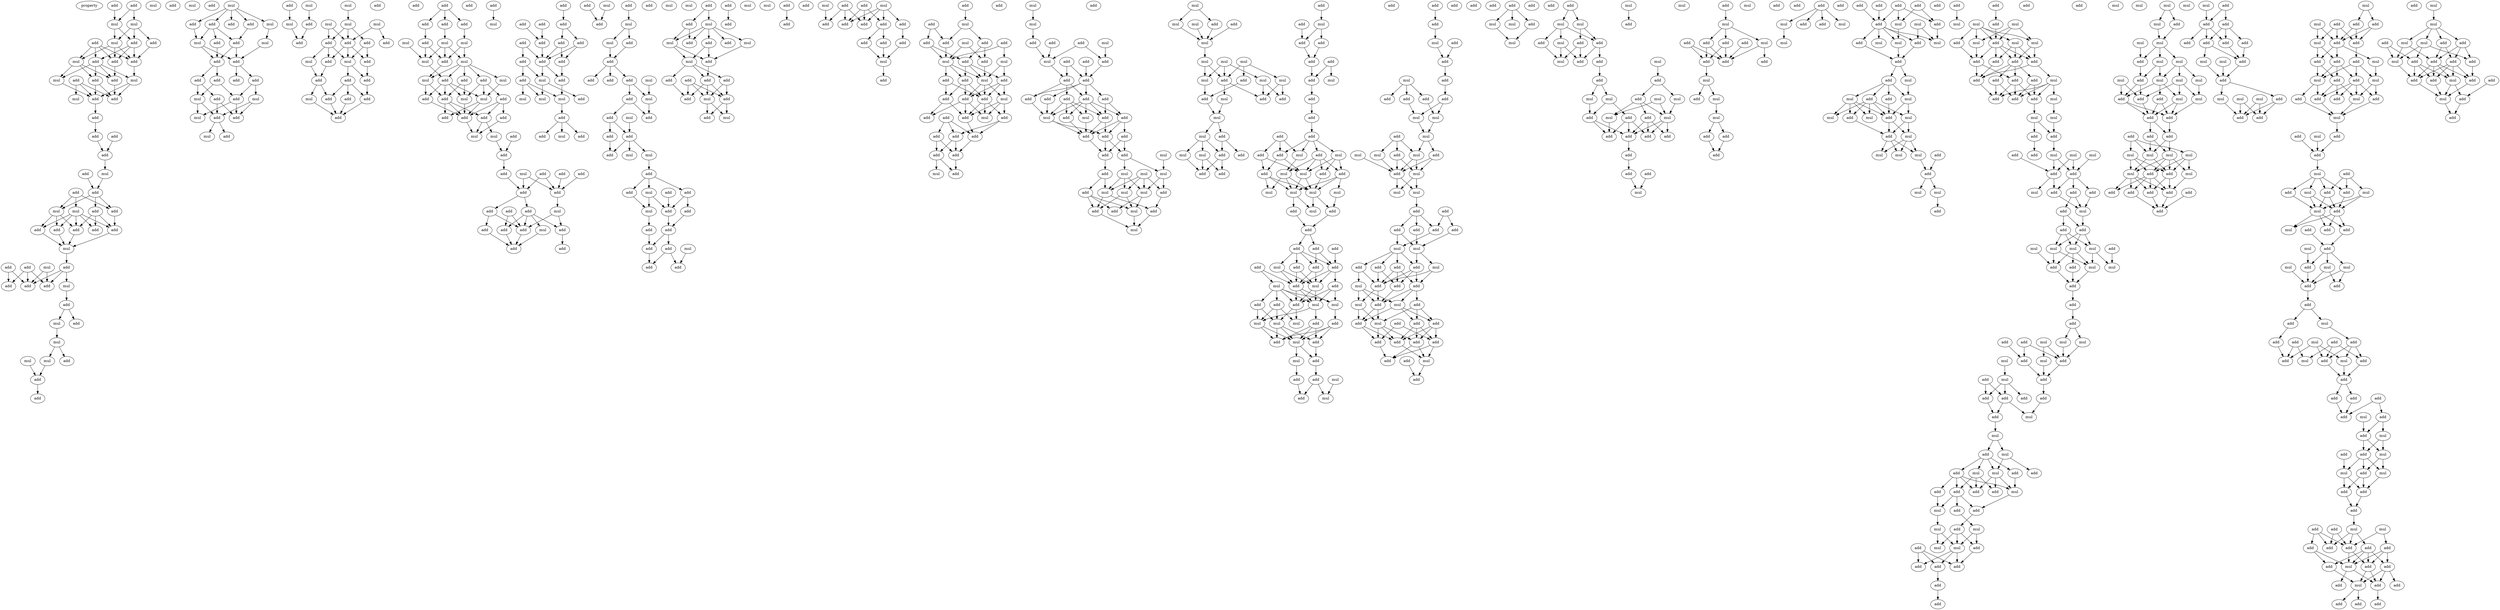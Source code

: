 digraph {
    node [fontcolor=black]
    property [mul=2,lf=1.3]
    0 [ label = add ];
    1 [ label = add ];
    2 [ label = mul ];
    3 [ label = mul ];
    4 [ label = add ];
    5 [ label = add ];
    6 [ label = add ];
    7 [ label = mul ];
    8 [ label = mul ];
    9 [ label = add ];
    10 [ label = add ];
    11 [ label = add ];
    12 [ label = add ];
    13 [ label = add ];
    14 [ label = mul ];
    15 [ label = mul ];
    16 [ label = add ];
    17 [ label = mul ];
    18 [ label = add ];
    19 [ label = add ];
    20 [ label = add ];
    21 [ label = add ];
    22 [ label = add ];
    23 [ label = add ];
    24 [ label = mul ];
    25 [ label = add ];
    26 [ label = mul ];
    27 [ label = add ];
    28 [ label = add ];
    29 [ label = add ];
    30 [ label = add ];
    31 [ label = mul ];
    32 [ label = mul ];
    33 [ label = add ];
    34 [ label = add ];
    35 [ label = add ];
    36 [ label = add ];
    37 [ label = add ];
    38 [ label = mul ];
    39 [ label = add ];
    40 [ label = add ];
    41 [ label = add ];
    42 [ label = mul ];
    43 [ label = add ];
    44 [ label = add ];
    45 [ label = mul ];
    46 [ label = add ];
    47 [ label = add ];
    48 [ label = add ];
    49 [ label = mul ];
    50 [ label = add ];
    51 [ label = mul ];
    52 [ label = mul ];
    53 [ label = mul ];
    54 [ label = add ];
    55 [ label = mul ];
    56 [ label = add ];
    57 [ label = add ];
    58 [ label = add ];
    59 [ label = mul ];
    60 [ label = add ];
    61 [ label = add ];
    62 [ label = add ];
    63 [ label = add ];
    64 [ label = mul ];
    65 [ label = add ];
    66 [ label = add ];
    67 [ label = mul ];
    68 [ label = mul ];
    69 [ label = add ];
    70 [ label = add ];
    71 [ label = add ];
    72 [ label = add ];
    73 [ label = add ];
    74 [ label = add ];
    75 [ label = mul ];
    76 [ label = mul ];
    77 [ label = add ];
    78 [ label = add ];
    79 [ label = add ];
    80 [ label = mul ];
    81 [ label = add ];
    82 [ label = mul ];
    83 [ label = add ];
    84 [ label = add ];
    85 [ label = mul ];
    86 [ label = mul ];
    87 [ label = add ];
    88 [ label = add ];
    89 [ label = mul ];
    90 [ label = mul ];
    91 [ label = add ];
    92 [ label = mul ];
    93 [ label = mul ];
    94 [ label = add ];
    95 [ label = add ];
    96 [ label = add ];
    97 [ label = add ];
    98 [ label = add ];
    99 [ label = add ];
    100 [ label = mul ];
    101 [ label = mul ];
    102 [ label = add ];
    103 [ label = add ];
    104 [ label = add ];
    105 [ label = add ];
    106 [ label = mul ];
    107 [ label = add ];
    108 [ label = add ];
    109 [ label = add ];
    110 [ label = add ];
    111 [ label = add ];
    112 [ label = add ];
    113 [ label = add ];
    114 [ label = add ];
    115 [ label = add ];
    116 [ label = mul ];
    117 [ label = mul ];
    118 [ label = mul ];
    119 [ label = mul ];
    120 [ label = add ];
    121 [ label = mul ];
    122 [ label = mul ];
    123 [ label = add ];
    124 [ label = mul ];
    125 [ label = add ];
    126 [ label = add ];
    127 [ label = mul ];
    128 [ label = add ];
    129 [ label = add ];
    130 [ label = add ];
    131 [ label = mul ];
    132 [ label = add ];
    133 [ label = add ];
    134 [ label = add ];
    135 [ label = add ];
    136 [ label = mul ];
    137 [ label = add ];
    138 [ label = mul ];
    139 [ label = add ];
    140 [ label = add ];
    141 [ label = add ];
    142 [ label = add ];
    143 [ label = mul ];
    144 [ label = add ];
    145 [ label = add ];
    146 [ label = add ];
    147 [ label = mul ];
    148 [ label = add ];
    149 [ label = add ];
    150 [ label = add ];
    151 [ label = mul ];
    152 [ label = add ];
    153 [ label = add ];
    154 [ label = add ];
    155 [ label = add ];
    156 [ label = add ];
    157 [ label = add ];
    158 [ label = add ];
    159 [ label = add ];
    160 [ label = mul ];
    161 [ label = add ];
    162 [ label = add ];
    163 [ label = add ];
    164 [ label = add ];
    165 [ label = add ];
    166 [ label = add ];
    167 [ label = add ];
    168 [ label = add ];
    169 [ label = add ];
    170 [ label = add ];
    171 [ label = add ];
    172 [ label = add ];
    173 [ label = mul ];
    174 [ label = add ];
    175 [ label = mul ];
    176 [ label = mul ];
    177 [ label = mul ];
    178 [ label = add ];
    179 [ label = add ];
    180 [ label = add ];
    181 [ label = add ];
    182 [ label = mul ];
    183 [ label = mul ];
    184 [ label = add ];
    185 [ label = add ];
    186 [ label = add ];
    187 [ label = mul ];
    188 [ label = mul ];
    189 [ label = add ];
    190 [ label = add ];
    191 [ label = add ];
    192 [ label = add ];
    193 [ label = add ];
    194 [ label = mul ];
    195 [ label = add ];
    196 [ label = mul ];
    197 [ label = add ];
    198 [ label = add ];
    199 [ label = add ];
    200 [ label = mul ];
    201 [ label = add ];
    202 [ label = add ];
    203 [ label = mul ];
    204 [ label = add ];
    205 [ label = mul ];
    206 [ label = mul ];
    207 [ label = add ];
    208 [ label = add ];
    209 [ label = mul ];
    210 [ label = add ];
    211 [ label = add ];
    212 [ label = add ];
    213 [ label = add ];
    214 [ label = mul ];
    215 [ label = add ];
    216 [ label = add ];
    217 [ label = mul ];
    218 [ label = mul ];
    219 [ label = add ];
    220 [ label = add ];
    221 [ label = add ];
    222 [ label = add ];
    223 [ label = add ];
    224 [ label = add ];
    225 [ label = mul ];
    226 [ label = mul ];
    227 [ label = mul ];
    228 [ label = add ];
    229 [ label = add ];
    230 [ label = add ];
    231 [ label = add ];
    232 [ label = mul ];
    233 [ label = add ];
    234 [ label = add ];
    235 [ label = add ];
    236 [ label = add ];
    237 [ label = mul ];
    238 [ label = add ];
    239 [ label = add ];
    240 [ label = mul ];
    241 [ label = add ];
    242 [ label = add ];
    243 [ label = add ];
    244 [ label = mul ];
    245 [ label = mul ];
    246 [ label = add ];
    247 [ label = add ];
    248 [ label = add ];
    249 [ label = add ];
    250 [ label = add ];
    251 [ label = mul ];
    252 [ label = mul ];
    253 [ label = add ];
    254 [ label = add ];
    255 [ label = add ];
    256 [ label = add ];
    257 [ label = add ];
    258 [ label = add ];
    259 [ label = add ];
    260 [ label = add ];
    261 [ label = mul ];
    262 [ label = add ];
    263 [ label = add ];
    264 [ label = mul ];
    265 [ label = add ];
    266 [ label = add ];
    267 [ label = add ];
    268 [ label = mul ];
    269 [ label = add ];
    270 [ label = add ];
    271 [ label = mul ];
    272 [ label = add ];
    273 [ label = mul ];
    274 [ label = add ];
    275 [ label = add ];
    276 [ label = add ];
    277 [ label = add ];
    278 [ label = mul ];
    279 [ label = add ];
    280 [ label = add ];
    281 [ label = mul ];
    282 [ label = add ];
    283 [ label = add ];
    284 [ label = add ];
    285 [ label = add ];
    286 [ label = add ];
    287 [ label = mul ];
    288 [ label = add ];
    289 [ label = add ];
    290 [ label = add ];
    291 [ label = add ];
    292 [ label = add ];
    293 [ label = add ];
    294 [ label = mul ];
    295 [ label = add ];
    296 [ label = mul ];
    297 [ label = mul ];
    298 [ label = add ];
    299 [ label = add ];
    300 [ label = add ];
    301 [ label = add ];
    302 [ label = mul ];
    303 [ label = add ];
    304 [ label = add ];
    305 [ label = add ];
    306 [ label = mul ];
    307 [ label = add ];
    308 [ label = add ];
    309 [ label = add ];
    310 [ label = add ];
    311 [ label = add ];
    312 [ label = add ];
    313 [ label = add ];
    314 [ label = add ];
    315 [ label = mul ];
    316 [ label = add ];
    317 [ label = add ];
    318 [ label = mul ];
    319 [ label = add ];
    320 [ label = add ];
    321 [ label = add ];
    322 [ label = add ];
    323 [ label = mul ];
    324 [ label = add ];
    325 [ label = mul ];
    326 [ label = mul ];
    327 [ label = mul ];
    328 [ label = add ];
    329 [ label = add ];
    330 [ label = mul ];
    331 [ label = add ];
    332 [ label = mul ];
    333 [ label = mul ];
    334 [ label = add ];
    335 [ label = add ];
    336 [ label = mul ];
    337 [ label = add ];
    338 [ label = mul ];
    339 [ label = mul ];
    340 [ label = mul ];
    341 [ label = mul ];
    342 [ label = add ];
    343 [ label = add ];
    344 [ label = mul ];
    345 [ label = mul ];
    346 [ label = mul ];
    347 [ label = mul ];
    348 [ label = add ];
    349 [ label = mul ];
    350 [ label = mul ];
    351 [ label = add ];
    352 [ label = mul ];
    353 [ label = add ];
    354 [ label = add ];
    355 [ label = mul ];
    356 [ label = add ];
    357 [ label = mul ];
    358 [ label = mul ];
    359 [ label = add ];
    360 [ label = add ];
    361 [ label = mul ];
    362 [ label = add ];
    363 [ label = mul ];
    364 [ label = add ];
    365 [ label = add ];
    366 [ label = add ];
    367 [ label = add ];
    368 [ label = mul ];
    369 [ label = add ];
    370 [ label = add ];
    371 [ label = add ];
    372 [ label = add ];
    373 [ label = add ];
    374 [ label = add ];
    375 [ label = mul ];
    376 [ label = add ];
    377 [ label = add ];
    378 [ label = add ];
    379 [ label = add ];
    380 [ label = mul ];
    381 [ label = mul ];
    382 [ label = add ];
    383 [ label = add ];
    384 [ label = add ];
    385 [ label = mul ];
    386 [ label = add ];
    387 [ label = add ];
    388 [ label = mul ];
    389 [ label = add ];
    390 [ label = mul ];
    391 [ label = mul ];
    392 [ label = mul ];
    393 [ label = mul ];
    394 [ label = add ];
    395 [ label = mul ];
    396 [ label = add ];
    397 [ label = add ];
    398 [ label = add ];
    399 [ label = add ];
    400 [ label = add ];
    401 [ label = add ];
    402 [ label = add ];
    403 [ label = add ];
    404 [ label = mul ];
    405 [ label = add ];
    406 [ label = mul ];
    407 [ label = add ];
    408 [ label = add ];
    409 [ label = mul ];
    410 [ label = add ];
    411 [ label = mul ];
    412 [ label = mul ];
    413 [ label = add ];
    414 [ label = add ];
    415 [ label = add ];
    416 [ label = mul ];
    417 [ label = mul ];
    418 [ label = add ];
    419 [ label = mul ];
    420 [ label = mul ];
    421 [ label = add ];
    422 [ label = add ];
    423 [ label = mul ];
    424 [ label = add ];
    425 [ label = mul ];
    426 [ label = add ];
    427 [ label = add ];
    428 [ label = add ];
    429 [ label = add ];
    430 [ label = add ];
    431 [ label = mul ];
    432 [ label = add ];
    433 [ label = mul ];
    434 [ label = add ];
    435 [ label = add ];
    436 [ label = add ];
    437 [ label = mul ];
    438 [ label = add ];
    439 [ label = add ];
    440 [ label = add ];
    441 [ label = add ];
    442 [ label = mul ];
    443 [ label = mul ];
    444 [ label = add ];
    445 [ label = mul ];
    446 [ label = mul ];
    447 [ label = add ];
    448 [ label = mul ];
    449 [ label = add ];
    450 [ label = mul ];
    451 [ label = add ];
    452 [ label = mul ];
    453 [ label = mul ];
    454 [ label = add ];
    455 [ label = mul ];
    456 [ label = add ];
    457 [ label = add ];
    458 [ label = add ];
    459 [ label = add ];
    460 [ label = add ];
    461 [ label = add ];
    462 [ label = add ];
    463 [ label = mul ];
    464 [ label = mul ];
    465 [ label = mul ];
    466 [ label = add ];
    467 [ label = add ];
    468 [ label = add ];
    469 [ label = add ];
    470 [ label = add ];
    471 [ label = add ];
    472 [ label = add ];
    473 [ label = mul ];
    474 [ label = add ];
    475 [ label = add ];
    476 [ label = mul ];
    477 [ label = mul ];
    478 [ label = mul ];
    479 [ label = add ];
    480 [ label = add ];
    481 [ label = add ];
    482 [ label = add ];
    483 [ label = add ];
    484 [ label = add ];
    485 [ label = add ];
    486 [ label = add ];
    487 [ label = add ];
    488 [ label = add ];
    489 [ label = mul ];
    490 [ label = add ];
    491 [ label = add ];
    492 [ label = mul ];
    493 [ label = add ];
    494 [ label = mul ];
    495 [ label = add ];
    496 [ label = add ];
    497 [ label = mul ];
    498 [ label = add ];
    499 [ label = mul ];
    500 [ label = mul ];
    501 [ label = mul ];
    502 [ label = add ];
    503 [ label = add ];
    504 [ label = add ];
    505 [ label = mul ];
    506 [ label = add ];
    507 [ label = add ];
    508 [ label = add ];
    509 [ label = mul ];
    510 [ label = mul ];
    511 [ label = add ];
    512 [ label = add ];
    513 [ label = mul ];
    514 [ label = mul ];
    515 [ label = add ];
    516 [ label = mul ];
    517 [ label = mul ];
    518 [ label = mul ];
    519 [ label = add ];
    520 [ label = add ];
    521 [ label = mul ];
    522 [ label = add ];
    523 [ label = add ];
    524 [ label = add ];
    525 [ label = add ];
    526 [ label = add ];
    527 [ label = add ];
    528 [ label = add ];
    529 [ label = mul ];
    530 [ label = add ];
    531 [ label = add ];
    532 [ label = mul ];
    533 [ label = mul ];
    534 [ label = add ];
    535 [ label = add ];
    536 [ label = mul ];
    537 [ label = add ];
    538 [ label = add ];
    539 [ label = add ];
    540 [ label = add ];
    541 [ label = add ];
    542 [ label = mul ];
    543 [ label = mul ];
    544 [ label = add ];
    545 [ label = add ];
    546 [ label = add ];
    547 [ label = mul ];
    548 [ label = mul ];
    549 [ label = add ];
    550 [ label = add ];
    551 [ label = add ];
    552 [ label = add ];
    553 [ label = add ];
    554 [ label = mul ];
    555 [ label = add ];
    556 [ label = add ];
    557 [ label = mul ];
    558 [ label = mul ];
    559 [ label = add ];
    560 [ label = add ];
    561 [ label = add ];
    562 [ label = add ];
    563 [ label = add ];
    564 [ label = mul ];
    565 [ label = mul ];
    566 [ label = add ];
    567 [ label = add ];
    568 [ label = add ];
    569 [ label = mul ];
    570 [ label = mul ];
    571 [ label = mul ];
    572 [ label = add ];
    573 [ label = add ];
    574 [ label = mul ];
    575 [ label = add ];
    576 [ label = mul ];
    577 [ label = add ];
    578 [ label = mul ];
    579 [ label = mul ];
    580 [ label = mul ];
    581 [ label = add ];
    582 [ label = mul ];
    583 [ label = add ];
    584 [ label = mul ];
    585 [ label = add ];
    586 [ label = add ];
    587 [ label = mul ];
    588 [ label = mul ];
    589 [ label = mul ];
    590 [ label = add ];
    591 [ label = add ];
    592 [ label = mul ];
    593 [ label = mul ];
    594 [ label = add ];
    595 [ label = add ];
    596 [ label = mul ];
    597 [ label = add ];
    598 [ label = mul ];
    599 [ label = add ];
    600 [ label = mul ];
    601 [ label = add ];
    602 [ label = add ];
    603 [ label = mul ];
    604 [ label = mul ];
    605 [ label = mul ];
    606 [ label = add ];
    607 [ label = add ];
    608 [ label = add ];
    609 [ label = add ];
    610 [ label = add ];
    611 [ label = mul ];
    612 [ label = add ];
    613 [ label = add ];
    614 [ label = add ];
    615 [ label = add ];
    616 [ label = add ];
    617 [ label = mul ];
    618 [ label = add ];
    619 [ label = mul ];
    620 [ label = mul ];
    621 [ label = add ];
    622 [ label = add ];
    623 [ label = mul ];
    624 [ label = add ];
    625 [ label = add ];
    626 [ label = mul ];
    627 [ label = mul ];
    628 [ label = add ];
    629 [ label = add ];
    630 [ label = add ];
    631 [ label = mul ];
    632 [ label = add ];
    633 [ label = add ];
    634 [ label = add ];
    635 [ label = mul ];
    636 [ label = add ];
    637 [ label = add ];
    638 [ label = add ];
    639 [ label = mul ];
    640 [ label = mul ];
    641 [ label = mul ];
    642 [ label = mul ];
    643 [ label = add ];
    644 [ label = mul ];
    645 [ label = add ];
    646 [ label = mul ];
    647 [ label = add ];
    648 [ label = add ];
    649 [ label = add ];
    650 [ label = add ];
    651 [ label = mul ];
    652 [ label = mul ];
    653 [ label = add ];
    654 [ label = add ];
    655 [ label = mul ];
    656 [ label = add ];
    657 [ label = mul ];
    658 [ label = add ];
    659 [ label = mul ];
    660 [ label = mul ];
    661 [ label = add ];
    662 [ label = add ];
    663 [ label = add ];
    664 [ label = add ];
    665 [ label = add ];
    666 [ label = add ];
    667 [ label = add ];
    668 [ label = mul ];
    669 [ label = mul ];
    670 [ label = add ];
    671 [ label = mul ];
    672 [ label = add ];
    673 [ label = add ];
    674 [ label = mul ];
    675 [ label = add ];
    676 [ label = mul ];
    677 [ label = add ];
    678 [ label = mul ];
    679 [ label = add ];
    680 [ label = add ];
    681 [ label = add ];
    682 [ label = add ];
    683 [ label = mul ];
    684 [ label = add ];
    685 [ label = add ];
    686 [ label = mul ];
    687 [ label = mul ];
    688 [ label = add ];
    689 [ label = mul ];
    690 [ label = mul ];
    691 [ label = add ];
    692 [ label = add ];
    693 [ label = add ];
    694 [ label = add ];
    695 [ label = add ];
    696 [ label = add ];
    697 [ label = mul ];
    698 [ label = add ];
    699 [ label = mul ];
    700 [ label = mul ];
    701 [ label = mul ];
    702 [ label = add ];
    703 [ label = mul ];
    704 [ label = mul ];
    705 [ label = mul ];
    706 [ label = add ];
    707 [ label = mul ];
    708 [ label = mul ];
    709 [ label = add ];
    710 [ label = mul ];
    711 [ label = mul ];
    712 [ label = mul ];
    713 [ label = mul ];
    714 [ label = mul ];
    715 [ label = add ];
    716 [ label = add ];
    717 [ label = add ];
    718 [ label = add ];
    719 [ label = add ];
    720 [ label = add ];
    721 [ label = mul ];
    722 [ label = add ];
    723 [ label = add ];
    724 [ label = mul ];
    725 [ label = mul ];
    726 [ label = mul ];
    727 [ label = mul ];
    728 [ label = mul ];
    729 [ label = add ];
    730 [ label = add ];
    731 [ label = mul ];
    732 [ label = add ];
    733 [ label = add ];
    734 [ label = add ];
    735 [ label = add ];
    736 [ label = add ];
    737 [ label = add ];
    738 [ label = mul ];
    739 [ label = add ];
    740 [ label = add ];
    741 [ label = add ];
    742 [ label = add ];
    743 [ label = add ];
    744 [ label = add ];
    745 [ label = add ];
    746 [ label = mul ];
    747 [ label = mul ];
    748 [ label = add ];
    749 [ label = add ];
    750 [ label = mul ];
    751 [ label = mul ];
    752 [ label = mul ];
    753 [ label = add ];
    754 [ label = add ];
    755 [ label = add ];
    756 [ label = mul ];
    757 [ label = add ];
    758 [ label = mul ];
    759 [ label = add ];
    760 [ label = add ];
    761 [ label = add ];
    762 [ label = add ];
    763 [ label = mul ];
    764 [ label = add ];
    765 [ label = mul ];
    766 [ label = add ];
    767 [ label = add ];
    768 [ label = mul ];
    769 [ label = add ];
    770 [ label = mul ];
    771 [ label = add ];
    772 [ label = add ];
    773 [ label = add ];
    774 [ label = mul ];
    775 [ label = add ];
    776 [ label = add ];
    777 [ label = mul ];
    778 [ label = add ];
    779 [ label = mul ];
    780 [ label = add ];
    781 [ label = add ];
    782 [ label = mul ];
    783 [ label = add ];
    784 [ label = add ];
    785 [ label = mul ];
    786 [ label = add ];
    787 [ label = mul ];
    788 [ label = add ];
    789 [ label = mul ];
    790 [ label = add ];
    791 [ label = add ];
    792 [ label = add ];
    793 [ label = add ];
    794 [ label = mul ];
    795 [ label = mul ];
    796 [ label = add ];
    797 [ label = mul ];
    798 [ label = add ];
    799 [ label = mul ];
    800 [ label = mul ];
    801 [ label = add ];
    802 [ label = add ];
    803 [ label = add ];
    804 [ label = add ];
    805 [ label = add ];
    806 [ label = mul ];
    807 [ label = add ];
    808 [ label = add ];
    809 [ label = mul ];
    810 [ label = add ];
    811 [ label = add ];
    812 [ label = mul ];
    813 [ label = add ];
    814 [ label = add ];
    815 [ label = add ];
    816 [ label = mul ];
    817 [ label = add ];
    818 [ label = add ];
    819 [ label = add ];
    820 [ label = add ];
    821 [ label = add ];
    822 [ label = add ];
    823 [ label = mul ];
    824 [ label = add ];
    825 [ label = mul ];
    826 [ label = add ];
    827 [ label = add ];
    828 [ label = mul ];
    829 [ label = mul ];
    830 [ label = add ];
    831 [ label = mul ];
    832 [ label = add ];
    833 [ label = add ];
    834 [ label = add ];
    835 [ label = add ];
    836 [ label = add ];
    837 [ label = mul ];
    838 [ label = mul ];
    839 [ label = add ];
    840 [ label = add ];
    841 [ label = add ];
    842 [ label = add ];
    843 [ label = add ];
    844 [ label = add ];
    845 [ label = add ];
    846 [ label = add ];
    847 [ label = mul ];
    848 [ label = add ];
    849 [ label = add ];
    850 [ label = mul ];
    851 [ label = add ];
    852 [ label = add ];
    853 [ label = add ];
    854 [ label = add ];
    855 [ label = mul ];
    856 [ label = mul ];
    857 [ label = add ];
    858 [ label = add ];
    859 [ label = add ];
    860 [ label = mul ];
    861 [ label = mul ];
    862 [ label = add ];
    863 [ label = add ];
    864 [ label = mul ];
    865 [ label = add ];
    866 [ label = add ];
    867 [ label = add ];
    868 [ label = add ];
    869 [ label = add ];
    870 [ label = mul ];
    871 [ label = add ];
    872 [ label = mul ];
    873 [ label = add ];
    874 [ label = add ];
    0 -> 2 [ name = 0 ];
    1 -> 2 [ name = 1 ];
    1 -> 3 [ name = 2 ];
    2 -> 5 [ name = 3 ];
    2 -> 7 [ name = 4 ];
    3 -> 5 [ name = 5 ];
    3 -> 6 [ name = 6 ];
    3 -> 7 [ name = 7 ];
    4 -> 8 [ name = 8 ];
    4 -> 9 [ name = 9 ];
    4 -> 10 [ name = 10 ];
    4 -> 11 [ name = 11 ];
    5 -> 9 [ name = 12 ];
    5 -> 10 [ name = 13 ];
    5 -> 11 [ name = 14 ];
    6 -> 9 [ name = 15 ];
    7 -> 8 [ name = 16 ];
    7 -> 9 [ name = 17 ];
    7 -> 11 [ name = 18 ];
    8 -> 13 [ name = 19 ];
    8 -> 14 [ name = 20 ];
    8 -> 16 [ name = 21 ];
    9 -> 15 [ name = 22 ];
    10 -> 13 [ name = 23 ];
    10 -> 14 [ name = 24 ];
    10 -> 15 [ name = 25 ];
    10 -> 16 [ name = 26 ];
    11 -> 13 [ name = 27 ];
    12 -> 17 [ name = 28 ];
    12 -> 18 [ name = 29 ];
    12 -> 19 [ name = 30 ];
    13 -> 19 [ name = 31 ];
    14 -> 18 [ name = 32 ];
    15 -> 18 [ name = 33 ];
    15 -> 19 [ name = 34 ];
    16 -> 18 [ name = 35 ];
    16 -> 19 [ name = 36 ];
    18 -> 20 [ name = 37 ];
    20 -> 21 [ name = 38 ];
    21 -> 23 [ name = 39 ];
    22 -> 23 [ name = 40 ];
    23 -> 26 [ name = 41 ];
    25 -> 28 [ name = 42 ];
    26 -> 28 [ name = 43 ];
    27 -> 30 [ name = 44 ];
    27 -> 31 [ name = 45 ];
    27 -> 32 [ name = 46 ];
    28 -> 29 [ name = 47 ];
    28 -> 30 [ name = 48 ];
    28 -> 31 [ name = 49 ];
    29 -> 33 [ name = 50 ];
    29 -> 36 [ name = 51 ];
    29 -> 37 [ name = 52 ];
    30 -> 33 [ name = 53 ];
    31 -> 34 [ name = 54 ];
    31 -> 35 [ name = 55 ];
    31 -> 37 [ name = 56 ];
    32 -> 33 [ name = 57 ];
    32 -> 34 [ name = 58 ];
    32 -> 35 [ name = 59 ];
    32 -> 36 [ name = 60 ];
    32 -> 37 [ name = 61 ];
    33 -> 38 [ name = 62 ];
    34 -> 38 [ name = 63 ];
    35 -> 38 [ name = 64 ];
    37 -> 38 [ name = 65 ];
    38 -> 41 [ name = 66 ];
    39 -> 43 [ name = 67 ];
    39 -> 44 [ name = 68 ];
    39 -> 46 [ name = 69 ];
    40 -> 43 [ name = 70 ];
    40 -> 44 [ name = 71 ];
    41 -> 44 [ name = 72 ];
    41 -> 45 [ name = 73 ];
    41 -> 46 [ name = 74 ];
    42 -> 44 [ name = 75 ];
    42 -> 46 [ name = 76 ];
    45 -> 47 [ name = 77 ];
    47 -> 49 [ name = 78 ];
    47 -> 50 [ name = 79 ];
    49 -> 51 [ name = 80 ];
    51 -> 53 [ name = 81 ];
    51 -> 54 [ name = 82 ];
    52 -> 57 [ name = 83 ];
    53 -> 57 [ name = 84 ];
    57 -> 58 [ name = 85 ];
    59 -> 60 [ name = 86 ];
    59 -> 61 [ name = 87 ];
    59 -> 62 [ name = 88 ];
    59 -> 63 [ name = 89 ];
    59 -> 64 [ name = 90 ];
    60 -> 68 [ name = 91 ];
    61 -> 65 [ name = 92 ];
    61 -> 66 [ name = 93 ];
    61 -> 68 [ name = 94 ];
    63 -> 66 [ name = 95 ];
    64 -> 67 [ name = 96 ];
    65 -> 69 [ name = 97 ];
    66 -> 69 [ name = 98 ];
    66 -> 70 [ name = 99 ];
    67 -> 70 [ name = 100 ];
    68 -> 69 [ name = 101 ];
    68 -> 70 [ name = 102 ];
    69 -> 72 [ name = 103 ];
    69 -> 73 [ name = 104 ];
    70 -> 71 [ name = 105 ];
    70 -> 74 [ name = 106 ];
    72 -> 75 [ name = 107 ];
    72 -> 78 [ name = 108 ];
    73 -> 75 [ name = 109 ];
    73 -> 77 [ name = 110 ];
    74 -> 76 [ name = 111 ];
    74 -> 77 [ name = 112 ];
    75 -> 79 [ name = 113 ];
    75 -> 80 [ name = 114 ];
    76 -> 79 [ name = 115 ];
    76 -> 81 [ name = 116 ];
    77 -> 80 [ name = 117 ];
    77 -> 81 [ name = 118 ];
    78 -> 79 [ name = 119 ];
    78 -> 81 [ name = 120 ];
    79 -> 82 [ name = 121 ];
    79 -> 83 [ name = 122 ];
    84 -> 86 [ name = 123 ];
    85 -> 87 [ name = 124 ];
    86 -> 88 [ name = 125 ];
    87 -> 88 [ name = 126 ];
    89 -> 93 [ name = 127 ];
    90 -> 95 [ name = 128 ];
    90 -> 96 [ name = 129 ];
    92 -> 94 [ name = 130 ];
    92 -> 95 [ name = 131 ];
    93 -> 95 [ name = 132 ];
    93 -> 96 [ name = 133 ];
    93 -> 97 [ name = 134 ];
    95 -> 98 [ name = 135 ];
    95 -> 101 [ name = 136 ];
    95 -> 102 [ name = 137 ];
    96 -> 98 [ name = 138 ];
    96 -> 100 [ name = 139 ];
    96 -> 101 [ name = 140 ];
    97 -> 101 [ name = 141 ];
    97 -> 102 [ name = 142 ];
    98 -> 104 [ name = 143 ];
    100 -> 104 [ name = 144 ];
    101 -> 103 [ name = 145 ];
    101 -> 105 [ name = 146 ];
    102 -> 105 [ name = 147 ];
    103 -> 107 [ name = 148 ];
    103 -> 108 [ name = 149 ];
    103 -> 109 [ name = 150 ];
    104 -> 106 [ name = 151 ];
    104 -> 108 [ name = 152 ];
    105 -> 109 [ name = 153 ];
    106 -> 110 [ name = 154 ];
    107 -> 110 [ name = 155 ];
    108 -> 110 [ name = 156 ];
    109 -> 110 [ name = 157 ];
    111 -> 112 [ name = 158 ];
    111 -> 113 [ name = 159 ];
    111 -> 114 [ name = 160 ];
    112 -> 118 [ name = 161 ];
    113 -> 117 [ name = 162 ];
    114 -> 115 [ name = 163 ];
    115 -> 119 [ name = 164 ];
    115 -> 120 [ name = 165 ];
    116 -> 119 [ name = 166 ];
    117 -> 119 [ name = 167 ];
    117 -> 120 [ name = 168 ];
    117 -> 121 [ name = 169 ];
    118 -> 120 [ name = 170 ];
    118 -> 121 [ name = 171 ];
    119 -> 126 [ name = 172 ];
    120 -> 122 [ name = 173 ];
    121 -> 122 [ name = 174 ];
    121 -> 123 [ name = 175 ];
    121 -> 124 [ name = 176 ];
    121 -> 125 [ name = 177 ];
    121 -> 126 [ name = 178 ];
    122 -> 128 [ name = 179 ];
    122 -> 130 [ name = 180 ];
    123 -> 128 [ name = 181 ];
    123 -> 131 [ name = 182 ];
    124 -> 127 [ name = 183 ];
    125 -> 127 [ name = 184 ];
    125 -> 129 [ name = 185 ];
    125 -> 131 [ name = 186 ];
    126 -> 127 [ name = 187 ];
    126 -> 128 [ name = 188 ];
    126 -> 130 [ name = 189 ];
    126 -> 131 [ name = 190 ];
    127 -> 132 [ name = 191 ];
    127 -> 135 [ name = 192 ];
    128 -> 132 [ name = 193 ];
    128 -> 133 [ name = 194 ];
    128 -> 135 [ name = 195 ];
    129 -> 132 [ name = 196 ];
    129 -> 133 [ name = 197 ];
    129 -> 134 [ name = 198 ];
    130 -> 132 [ name = 199 ];
    131 -> 132 [ name = 200 ];
    132 -> 136 [ name = 201 ];
    133 -> 136 [ name = 202 ];
    133 -> 138 [ name = 203 ];
    134 -> 136 [ name = 204 ];
    137 -> 139 [ name = 205 ];
    138 -> 139 [ name = 206 ];
    139 -> 142 [ name = 207 ];
    140 -> 145 [ name = 208 ];
    141 -> 145 [ name = 209 ];
    141 -> 146 [ name = 210 ];
    142 -> 146 [ name = 211 ];
    143 -> 145 [ name = 212 ];
    143 -> 146 [ name = 213 ];
    144 -> 145 [ name = 214 ];
    145 -> 147 [ name = 215 ];
    146 -> 149 [ name = 216 ];
    146 -> 150 [ name = 217 ];
    147 -> 152 [ name = 218 ];
    147 -> 154 [ name = 219 ];
    148 -> 154 [ name = 220 ];
    148 -> 155 [ name = 221 ];
    149 -> 153 [ name = 222 ];
    149 -> 154 [ name = 223 ];
    150 -> 151 [ name = 224 ];
    150 -> 152 [ name = 225 ];
    150 -> 154 [ name = 226 ];
    150 -> 155 [ name = 227 ];
    151 -> 157 [ name = 228 ];
    152 -> 156 [ name = 229 ];
    153 -> 157 [ name = 230 ];
    154 -> 157 [ name = 231 ];
    155 -> 157 [ name = 232 ];
    159 -> 160 [ name = 233 ];
    161 -> 162 [ name = 234 ];
    162 -> 166 [ name = 235 ];
    162 -> 167 [ name = 236 ];
    163 -> 168 [ name = 237 ];
    164 -> 168 [ name = 238 ];
    165 -> 170 [ name = 239 ];
    165 -> 171 [ name = 240 ];
    166 -> 169 [ name = 241 ];
    166 -> 170 [ name = 242 ];
    167 -> 169 [ name = 243 ];
    167 -> 170 [ name = 244 ];
    168 -> 170 [ name = 245 ];
    169 -> 174 [ name = 246 ];
    170 -> 173 [ name = 247 ];
    170 -> 174 [ name = 248 ];
    171 -> 172 [ name = 249 ];
    171 -> 173 [ name = 250 ];
    172 -> 175 [ name = 251 ];
    172 -> 176 [ name = 252 ];
    172 -> 177 [ name = 253 ];
    173 -> 177 [ name = 254 ];
    173 -> 178 [ name = 255 ];
    174 -> 176 [ name = 256 ];
    176 -> 179 [ name = 257 ];
    179 -> 180 [ name = 258 ];
    179 -> 183 [ name = 259 ];
    179 -> 184 [ name = 260 ];
    181 -> 185 [ name = 261 ];
    182 -> 185 [ name = 262 ];
    186 -> 187 [ name = 263 ];
    187 -> 188 [ name = 264 ];
    187 -> 189 [ name = 265 ];
    188 -> 190 [ name = 266 ];
    189 -> 190 [ name = 267 ];
    190 -> 191 [ name = 268 ];
    190 -> 193 [ name = 269 ];
    190 -> 195 [ name = 270 ];
    191 -> 196 [ name = 271 ];
    191 -> 197 [ name = 272 ];
    194 -> 196 [ name = 273 ];
    196 -> 199 [ name = 274 ];
    197 -> 198 [ name = 275 ];
    197 -> 199 [ name = 276 ];
    198 -> 201 [ name = 277 ];
    198 -> 202 [ name = 278 ];
    200 -> 201 [ name = 279 ];
    201 -> 203 [ name = 280 ];
    201 -> 204 [ name = 281 ];
    201 -> 206 [ name = 282 ];
    202 -> 204 [ name = 283 ];
    203 -> 207 [ name = 284 ];
    207 -> 208 [ name = 285 ];
    207 -> 209 [ name = 286 ];
    207 -> 211 [ name = 287 ];
    208 -> 214 [ name = 288 ];
    209 -> 213 [ name = 289 ];
    209 -> 214 [ name = 290 ];
    210 -> 213 [ name = 291 ];
    211 -> 212 [ name = 292 ];
    211 -> 213 [ name = 293 ];
    212 -> 215 [ name = 294 ];
    213 -> 215 [ name = 295 ];
    214 -> 216 [ name = 296 ];
    215 -> 219 [ name = 297 ];
    215 -> 220 [ name = 298 ];
    216 -> 219 [ name = 299 ];
    218 -> 222 [ name = 300 ];
    219 -> 221 [ name = 301 ];
    220 -> 221 [ name = 302 ];
    220 -> 222 [ name = 303 ];
    223 -> 224 [ name = 304 ];
    223 -> 225 [ name = 305 ];
    224 -> 227 [ name = 306 ];
    224 -> 230 [ name = 307 ];
    225 -> 226 [ name = 308 ];
    225 -> 227 [ name = 309 ];
    225 -> 228 [ name = 310 ];
    225 -> 229 [ name = 311 ];
    225 -> 230 [ name = 312 ];
    226 -> 231 [ name = 313 ];
    227 -> 231 [ name = 314 ];
    227 -> 232 [ name = 315 ];
    229 -> 231 [ name = 316 ];
    229 -> 232 [ name = 317 ];
    231 -> 236 [ name = 318 ];
    232 -> 233 [ name = 319 ];
    232 -> 234 [ name = 320 ];
    232 -> 236 [ name = 321 ];
    233 -> 237 [ name = 322 ];
    233 -> 238 [ name = 323 ];
    234 -> 239 [ name = 324 ];
    235 -> 237 [ name = 325 ];
    235 -> 238 [ name = 326 ];
    235 -> 239 [ name = 327 ];
    236 -> 237 [ name = 328 ];
    236 -> 238 [ name = 329 ];
    236 -> 239 [ name = 330 ];
    237 -> 240 [ name = 331 ];
    237 -> 241 [ name = 332 ];
    238 -> 240 [ name = 333 ];
    238 -> 241 [ name = 334 ];
    242 -> 243 [ name = 335 ];
    246 -> 248 [ name = 336 ];
    249 -> 254 [ name = 337 ];
    249 -> 255 [ name = 338 ];
    249 -> 257 [ name = 339 ];
    250 -> 253 [ name = 340 ];
    250 -> 254 [ name = 341 ];
    250 -> 257 [ name = 342 ];
    251 -> 253 [ name = 343 ];
    251 -> 254 [ name = 344 ];
    251 -> 256 [ name = 345 ];
    251 -> 257 [ name = 346 ];
    252 -> 255 [ name = 347 ];
    253 -> 258 [ name = 348 ];
    253 -> 260 [ name = 349 ];
    256 -> 259 [ name = 350 ];
    258 -> 261 [ name = 351 ];
    259 -> 261 [ name = 352 ];
    260 -> 261 [ name = 353 ];
    261 -> 262 [ name = 354 ];
    263 -> 264 [ name = 355 ];
    264 -> 267 [ name = 356 ];
    264 -> 269 [ name = 357 ];
    265 -> 266 [ name = 358 ];
    265 -> 269 [ name = 359 ];
    266 -> 272 [ name = 360 ];
    266 -> 273 [ name = 361 ];
    267 -> 272 [ name = 362 ];
    267 -> 274 [ name = 363 ];
    268 -> 273 [ name = 364 ];
    268 -> 274 [ name = 365 ];
    269 -> 273 [ name = 366 ];
    270 -> 271 [ name = 367 ];
    270 -> 273 [ name = 368 ];
    271 -> 276 [ name = 369 ];
    271 -> 278 [ name = 370 ];
    272 -> 275 [ name = 371 ];
    272 -> 276 [ name = 372 ];
    272 -> 278 [ name = 373 ];
    273 -> 275 [ name = 374 ];
    273 -> 278 [ name = 375 ];
    273 -> 279 [ name = 376 ];
    274 -> 278 [ name = 377 ];
    275 -> 280 [ name = 378 ];
    275 -> 282 [ name = 379 ];
    275 -> 283 [ name = 380 ];
    276 -> 281 [ name = 381 ];
    276 -> 282 [ name = 382 ];
    276 -> 283 [ name = 383 ];
    278 -> 281 [ name = 384 ];
    278 -> 282 [ name = 385 ];
    278 -> 283 [ name = 386 ];
    279 -> 280 [ name = 387 ];
    279 -> 283 [ name = 388 ];
    280 -> 286 [ name = 389 ];
    280 -> 288 [ name = 390 ];
    281 -> 284 [ name = 391 ];
    281 -> 287 [ name = 392 ];
    281 -> 288 [ name = 393 ];
    282 -> 286 [ name = 394 ];
    282 -> 287 [ name = 395 ];
    282 -> 288 [ name = 396 ];
    283 -> 284 [ name = 397 ];
    283 -> 287 [ name = 398 ];
    283 -> 288 [ name = 399 ];
    284 -> 290 [ name = 400 ];
    284 -> 291 [ name = 401 ];
    285 -> 289 [ name = 402 ];
    285 -> 290 [ name = 403 ];
    285 -> 291 [ name = 404 ];
    288 -> 291 [ name = 405 ];
    289 -> 292 [ name = 406 ];
    289 -> 293 [ name = 407 ];
    290 -> 292 [ name = 408 ];
    290 -> 293 [ name = 409 ];
    291 -> 293 [ name = 410 ];
    292 -> 295 [ name = 411 ];
    292 -> 296 [ name = 412 ];
    293 -> 295 [ name = 413 ];
    294 -> 297 [ name = 414 ];
    297 -> 299 [ name = 415 ];
    299 -> 306 [ name = 416 ];
    300 -> 305 [ name = 417 ];
    300 -> 306 [ name = 418 ];
    301 -> 306 [ name = 419 ];
    302 -> 305 [ name = 420 ];
    303 -> 307 [ name = 421 ];
    303 -> 308 [ name = 422 ];
    304 -> 308 [ name = 423 ];
    305 -> 308 [ name = 424 ];
    306 -> 307 [ name = 425 ];
    307 -> 309 [ name = 426 ];
    307 -> 310 [ name = 427 ];
    307 -> 313 [ name = 428 ];
    308 -> 309 [ name = 429 ];
    308 -> 311 [ name = 430 ];
    308 -> 312 [ name = 431 ];
    308 -> 313 [ name = 432 ];
    309 -> 315 [ name = 433 ];
    310 -> 315 [ name = 434 ];
    310 -> 316 [ name = 435 ];
    310 -> 317 [ name = 436 ];
    310 -> 318 [ name = 437 ];
    311 -> 314 [ name = 438 ];
    311 -> 317 [ name = 439 ];
    312 -> 315 [ name = 440 ];
    313 -> 314 [ name = 441 ];
    313 -> 315 [ name = 442 ];
    313 -> 316 [ name = 443 ];
    313 -> 317 [ name = 444 ];
    313 -> 318 [ name = 445 ];
    314 -> 319 [ name = 446 ];
    314 -> 320 [ name = 447 ];
    314 -> 321 [ name = 448 ];
    315 -> 319 [ name = 449 ];
    315 -> 320 [ name = 450 ];
    316 -> 319 [ name = 451 ];
    317 -> 319 [ name = 452 ];
    317 -> 320 [ name = 453 ];
    318 -> 319 [ name = 454 ];
    319 -> 324 [ name = 455 ];
    320 -> 322 [ name = 456 ];
    320 -> 324 [ name = 457 ];
    321 -> 322 [ name = 458 ];
    321 -> 324 [ name = 459 ];
    322 -> 325 [ name = 460 ];
    322 -> 327 [ name = 461 ];
    323 -> 327 [ name = 462 ];
    324 -> 328 [ name = 463 ];
    325 -> 330 [ name = 464 ];
    325 -> 332 [ name = 465 ];
    325 -> 333 [ name = 466 ];
    326 -> 329 [ name = 467 ];
    326 -> 330 [ name = 468 ];
    326 -> 332 [ name = 469 ];
    326 -> 333 [ name = 470 ];
    327 -> 329 [ name = 471 ];
    327 -> 330 [ name = 472 ];
    328 -> 331 [ name = 473 ];
    328 -> 333 [ name = 474 ];
    329 -> 337 [ name = 475 ];
    330 -> 334 [ name = 476 ];
    330 -> 336 [ name = 477 ];
    331 -> 334 [ name = 478 ];
    331 -> 335 [ name = 479 ];
    331 -> 336 [ name = 480 ];
    332 -> 335 [ name = 481 ];
    332 -> 336 [ name = 482 ];
    333 -> 335 [ name = 483 ];
    333 -> 337 [ name = 484 ];
    335 -> 338 [ name = 485 ];
    336 -> 338 [ name = 486 ];
    337 -> 338 [ name = 487 ];
    339 -> 340 [ name = 488 ];
    339 -> 342 [ name = 489 ];
    340 -> 344 [ name = 490 ];
    341 -> 344 [ name = 491 ];
    342 -> 344 [ name = 492 ];
    343 -> 344 [ name = 493 ];
    344 -> 345 [ name = 494 ];
    345 -> 348 [ name = 495 ];
    345 -> 352 [ name = 496 ];
    346 -> 348 [ name = 497 ];
    346 -> 350 [ name = 498 ];
    346 -> 352 [ name = 499 ];
    347 -> 348 [ name = 500 ];
    347 -> 349 [ name = 501 ];
    347 -> 351 [ name = 502 ];
    348 -> 355 [ name = 503 ];
    348 -> 356 [ name = 504 ];
    349 -> 354 [ name = 505 ];
    349 -> 356 [ name = 506 ];
    350 -> 354 [ name = 507 ];
    350 -> 356 [ name = 508 ];
    351 -> 353 [ name = 509 ];
    352 -> 353 [ name = 510 ];
    353 -> 357 [ name = 511 ];
    355 -> 357 [ name = 512 ];
    357 -> 358 [ name = 513 ];
    357 -> 359 [ name = 514 ];
    358 -> 361 [ name = 515 ];
    358 -> 362 [ name = 516 ];
    358 -> 363 [ name = 517 ];
    359 -> 360 [ name = 518 ];
    359 -> 362 [ name = 519 ];
    361 -> 364 [ name = 520 ];
    361 -> 365 [ name = 521 ];
    362 -> 364 [ name = 522 ];
    362 -> 365 [ name = 523 ];
    363 -> 365 [ name = 524 ];
    366 -> 368 [ name = 525 ];
    368 -> 370 [ name = 526 ];
    368 -> 371 [ name = 527 ];
    369 -> 370 [ name = 528 ];
    370 -> 373 [ name = 529 ];
    371 -> 373 [ name = 530 ];
    372 -> 374 [ name = 531 ];
    372 -> 375 [ name = 532 ];
    373 -> 374 [ name = 533 ];
    374 -> 376 [ name = 534 ];
    376 -> 377 [ name = 535 ];
    377 -> 378 [ name = 536 ];
    378 -> 380 [ name = 537 ];
    378 -> 381 [ name = 538 ];
    378 -> 382 [ name = 539 ];
    378 -> 384 [ name = 540 ];
    379 -> 380 [ name = 541 ];
    379 -> 382 [ name = 542 ];
    379 -> 383 [ name = 543 ];
    380 -> 388 [ name = 544 ];
    381 -> 385 [ name = 545 ];
    381 -> 387 [ name = 546 ];
    381 -> 389 [ name = 547 ];
    382 -> 385 [ name = 548 ];
    382 -> 386 [ name = 549 ];
    383 -> 385 [ name = 550 ];
    383 -> 386 [ name = 551 ];
    384 -> 385 [ name = 552 ];
    384 -> 387 [ name = 553 ];
    384 -> 388 [ name = 554 ];
    384 -> 389 [ name = 555 ];
    385 -> 391 [ name = 556 ];
    385 -> 393 [ name = 557 ];
    386 -> 391 [ name = 558 ];
    386 -> 392 [ name = 559 ];
    386 -> 393 [ name = 560 ];
    387 -> 393 [ name = 561 ];
    388 -> 391 [ name = 562 ];
    388 -> 392 [ name = 563 ];
    388 -> 393 [ name = 564 ];
    389 -> 390 [ name = 565 ];
    389 -> 391 [ name = 566 ];
    389 -> 393 [ name = 567 ];
    390 -> 396 [ name = 568 ];
    391 -> 394 [ name = 569 ];
    391 -> 395 [ name = 570 ];
    393 -> 395 [ name = 571 ];
    393 -> 396 [ name = 572 ];
    394 -> 397 [ name = 573 ];
    396 -> 397 [ name = 574 ];
    397 -> 398 [ name = 575 ];
    397 -> 400 [ name = 576 ];
    398 -> 402 [ name = 577 ];
    398 -> 405 [ name = 578 ];
    399 -> 405 [ name = 579 ];
    400 -> 402 [ name = 580 ];
    400 -> 403 [ name = 581 ];
    400 -> 404 [ name = 582 ];
    400 -> 405 [ name = 583 ];
    401 -> 408 [ name = 584 ];
    401 -> 409 [ name = 585 ];
    402 -> 406 [ name = 586 ];
    402 -> 408 [ name = 587 ];
    403 -> 406 [ name = 588 ];
    403 -> 408 [ name = 589 ];
    404 -> 406 [ name = 590 ];
    404 -> 408 [ name = 591 ];
    405 -> 406 [ name = 592 ];
    405 -> 407 [ name = 593 ];
    405 -> 408 [ name = 594 ];
    406 -> 412 [ name = 595 ];
    406 -> 413 [ name = 596 ];
    407 -> 411 [ name = 597 ];
    407 -> 412 [ name = 598 ];
    407 -> 413 [ name = 599 ];
    408 -> 411 [ name = 600 ];
    408 -> 412 [ name = 601 ];
    408 -> 413 [ name = 602 ];
    409 -> 410 [ name = 603 ];
    409 -> 411 [ name = 604 ];
    409 -> 412 [ name = 605 ];
    409 -> 413 [ name = 606 ];
    409 -> 414 [ name = 607 ];
    410 -> 416 [ name = 608 ];
    410 -> 417 [ name = 609 ];
    410 -> 419 [ name = 610 ];
    411 -> 418 [ name = 611 ];
    412 -> 415 [ name = 612 ];
    412 -> 416 [ name = 613 ];
    413 -> 417 [ name = 614 ];
    413 -> 419 [ name = 615 ];
    414 -> 416 [ name = 616 ];
    414 -> 419 [ name = 617 ];
    415 -> 420 [ name = 618 ];
    415 -> 421 [ name = 619 ];
    415 -> 422 [ name = 620 ];
    416 -> 420 [ name = 621 ];
    416 -> 422 [ name = 622 ];
    418 -> 420 [ name = 623 ];
    418 -> 421 [ name = 624 ];
    418 -> 422 [ name = 625 ];
    419 -> 420 [ name = 626 ];
    419 -> 421 [ name = 627 ];
    419 -> 422 [ name = 628 ];
    420 -> 423 [ name = 629 ];
    420 -> 424 [ name = 630 ];
    421 -> 424 [ name = 631 ];
    423 -> 426 [ name = 632 ];
    424 -> 427 [ name = 633 ];
    425 -> 431 [ name = 634 ];
    426 -> 428 [ name = 635 ];
    427 -> 428 [ name = 636 ];
    427 -> 431 [ name = 637 ];
    429 -> 432 [ name = 638 ];
    432 -> 433 [ name = 639 ];
    433 -> 435 [ name = 640 ];
    434 -> 435 [ name = 641 ];
    435 -> 436 [ name = 642 ];
    436 -> 441 [ name = 643 ];
    437 -> 438 [ name = 644 ];
    437 -> 439 [ name = 645 ];
    437 -> 440 [ name = 646 ];
    438 -> 443 [ name = 647 ];
    439 -> 442 [ name = 648 ];
    441 -> 442 [ name = 649 ];
    441 -> 443 [ name = 650 ];
    442 -> 445 [ name = 651 ];
    443 -> 445 [ name = 652 ];
    444 -> 446 [ name = 653 ];
    444 -> 447 [ name = 654 ];
    444 -> 448 [ name = 655 ];
    445 -> 448 [ name = 656 ];
    445 -> 449 [ name = 657 ];
    446 -> 451 [ name = 658 ];
    447 -> 451 [ name = 659 ];
    447 -> 452 [ name = 660 ];
    448 -> 451 [ name = 661 ];
    448 -> 452 [ name = 662 ];
    449 -> 451 [ name = 663 ];
    449 -> 452 [ name = 664 ];
    450 -> 451 [ name = 665 ];
    451 -> 453 [ name = 666 ];
    451 -> 455 [ name = 667 ];
    452 -> 453 [ name = 668 ];
    452 -> 455 [ name = 669 ];
    455 -> 457 [ name = 670 ];
    456 -> 458 [ name = 671 ];
    456 -> 459 [ name = 672 ];
    457 -> 459 [ name = 673 ];
    457 -> 461 [ name = 674 ];
    457 -> 462 [ name = 675 ];
    458 -> 464 [ name = 676 ];
    459 -> 463 [ name = 677 ];
    461 -> 463 [ name = 678 ];
    461 -> 464 [ name = 679 ];
    462 -> 464 [ name = 680 ];
    463 -> 466 [ name = 681 ];
    463 -> 467 [ name = 682 ];
    463 -> 468 [ name = 683 ];
    463 -> 469 [ name = 684 ];
    464 -> 465 [ name = 685 ];
    464 -> 467 [ name = 686 ];
    465 -> 470 [ name = 687 ];
    465 -> 472 [ name = 688 ];
    466 -> 470 [ name = 689 ];
    466 -> 471 [ name = 690 ];
    466 -> 472 [ name = 691 ];
    467 -> 470 [ name = 692 ];
    467 -> 471 [ name = 693 ];
    467 -> 472 [ name = 694 ];
    468 -> 472 [ name = 695 ];
    468 -> 473 [ name = 696 ];
    469 -> 471 [ name = 697 ];
    469 -> 472 [ name = 698 ];
    470 -> 474 [ name = 699 ];
    470 -> 475 [ name = 700 ];
    470 -> 476 [ name = 701 ];
    471 -> 475 [ name = 702 ];
    472 -> 475 [ name = 703 ];
    472 -> 477 [ name = 704 ];
    473 -> 475 [ name = 705 ];
    473 -> 476 [ name = 706 ];
    473 -> 477 [ name = 707 ];
    474 -> 478 [ name = 708 ];
    474 -> 479 [ name = 709 ];
    474 -> 482 [ name = 710 ];
    475 -> 478 [ name = 711 ];
    475 -> 481 [ name = 712 ];
    476 -> 479 [ name = 713 ];
    476 -> 481 [ name = 714 ];
    476 -> 482 [ name = 715 ];
    477 -> 478 [ name = 716 ];
    477 -> 481 [ name = 717 ];
    478 -> 484 [ name = 718 ];
    478 -> 485 [ name = 719 ];
    478 -> 486 [ name = 720 ];
    479 -> 483 [ name = 721 ];
    479 -> 484 [ name = 722 ];
    479 -> 485 [ name = 723 ];
    480 -> 483 [ name = 724 ];
    480 -> 486 [ name = 725 ];
    481 -> 485 [ name = 726 ];
    481 -> 486 [ name = 727 ];
    482 -> 483 [ name = 728 ];
    482 -> 484 [ name = 729 ];
    482 -> 485 [ name = 730 ];
    483 -> 487 [ name = 731 ];
    483 -> 489 [ name = 732 ];
    484 -> 487 [ name = 733 ];
    484 -> 489 [ name = 734 ];
    485 -> 489 [ name = 735 ];
    486 -> 487 [ name = 736 ];
    488 -> 490 [ name = 737 ];
    489 -> 490 [ name = 738 ];
    491 -> 492 [ name = 739 ];
    491 -> 494 [ name = 740 ];
    491 -> 496 [ name = 741 ];
    492 -> 497 [ name = 742 ];
    496 -> 497 [ name = 743 ];
    498 -> 499 [ name = 744 ];
    498 -> 500 [ name = 745 ];
    499 -> 502 [ name = 746 ];
    499 -> 504 [ name = 747 ];
    499 -> 505 [ name = 748 ];
    500 -> 503 [ name = 749 ];
    500 -> 504 [ name = 750 ];
    501 -> 506 [ name = 751 ];
    502 -> 510 [ name = 752 ];
    503 -> 507 [ name = 753 ];
    503 -> 510 [ name = 754 ];
    504 -> 507 [ name = 755 ];
    504 -> 508 [ name = 756 ];
    505 -> 507 [ name = 757 ];
    505 -> 510 [ name = 758 ];
    508 -> 512 [ name = 759 ];
    509 -> 511 [ name = 760 ];
    511 -> 515 [ name = 761 ];
    511 -> 516 [ name = 762 ];
    512 -> 513 [ name = 763 ];
    512 -> 517 [ name = 764 ];
    513 -> 519 [ name = 765 ];
    513 -> 520 [ name = 766 ];
    514 -> 518 [ name = 767 ];
    514 -> 521 [ name = 768 ];
    515 -> 518 [ name = 769 ];
    515 -> 521 [ name = 770 ];
    515 -> 522 [ name = 771 ];
    516 -> 521 [ name = 772 ];
    517 -> 520 [ name = 773 ];
    518 -> 525 [ name = 774 ];
    519 -> 523 [ name = 775 ];
    519 -> 525 [ name = 776 ];
    519 -> 526 [ name = 777 ];
    520 -> 523 [ name = 778 ];
    520 -> 525 [ name = 779 ];
    521 -> 523 [ name = 780 ];
    521 -> 524 [ name = 781 ];
    521 -> 526 [ name = 782 ];
    522 -> 523 [ name = 783 ];
    522 -> 524 [ name = 784 ];
    522 -> 526 [ name = 785 ];
    523 -> 527 [ name = 786 ];
    527 -> 528 [ name = 787 ];
    528 -> 532 [ name = 788 ];
    530 -> 532 [ name = 789 ];
    531 -> 533 [ name = 790 ];
    533 -> 535 [ name = 791 ];
    533 -> 536 [ name = 792 ];
    533 -> 537 [ name = 793 ];
    534 -> 539 [ name = 794 ];
    535 -> 539 [ name = 795 ];
    535 -> 540 [ name = 796 ];
    536 -> 539 [ name = 797 ];
    536 -> 541 [ name = 798 ];
    537 -> 539 [ name = 799 ];
    537 -> 540 [ name = 800 ];
    538 -> 539 [ name = 801 ];
    538 -> 540 [ name = 802 ];
    540 -> 543 [ name = 803 ];
    543 -> 545 [ name = 804 ];
    543 -> 547 [ name = 805 ];
    547 -> 548 [ name = 806 ];
    548 -> 549 [ name = 807 ];
    548 -> 550 [ name = 808 ];
    549 -> 551 [ name = 809 ];
    550 -> 551 [ name = 810 ];
    552 -> 554 [ name = 811 ];
    552 -> 555 [ name = 812 ];
    552 -> 556 [ name = 813 ];
    552 -> 557 [ name = 814 ];
    554 -> 558 [ name = 815 ];
    559 -> 563 [ name = 816 ];
    560 -> 563 [ name = 817 ];
    561 -> 563 [ name = 818 ];
    561 -> 564 [ name = 819 ];
    561 -> 566 [ name = 820 ];
    562 -> 564 [ name = 821 ];
    562 -> 566 [ name = 822 ];
    563 -> 567 [ name = 823 ];
    563 -> 568 [ name = 824 ];
    563 -> 569 [ name = 825 ];
    563 -> 570 [ name = 826 ];
    563 -> 571 [ name = 827 ];
    564 -> 570 [ name = 828 ];
    565 -> 568 [ name = 829 ];
    565 -> 571 [ name = 830 ];
    566 -> 571 [ name = 831 ];
    567 -> 572 [ name = 832 ];
    568 -> 572 [ name = 833 ];
    570 -> 572 [ name = 834 ];
    572 -> 573 [ name = 835 ];
    572 -> 574 [ name = 836 ];
    573 -> 575 [ name = 837 ];
    573 -> 576 [ name = 838 ];
    573 -> 577 [ name = 839 ];
    573 -> 578 [ name = 840 ];
    574 -> 576 [ name = 841 ];
    575 -> 579 [ name = 842 ];
    575 -> 580 [ name = 843 ];
    575 -> 581 [ name = 844 ];
    575 -> 582 [ name = 845 ];
    575 -> 583 [ name = 846 ];
    576 -> 579 [ name = 847 ];
    576 -> 581 [ name = 848 ];
    577 -> 581 [ name = 849 ];
    578 -> 580 [ name = 850 ];
    578 -> 581 [ name = 851 ];
    578 -> 582 [ name = 852 ];
    578 -> 583 [ name = 853 ];
    579 -> 584 [ name = 854 ];
    579 -> 585 [ name = 855 ];
    581 -> 584 [ name = 856 ];
    581 -> 585 [ name = 857 ];
    583 -> 585 [ name = 858 ];
    584 -> 587 [ name = 859 ];
    584 -> 588 [ name = 860 ];
    584 -> 589 [ name = 861 ];
    585 -> 587 [ name = 862 ];
    585 -> 588 [ name = 863 ];
    585 -> 589 [ name = 864 ];
    589 -> 591 [ name = 865 ];
    590 -> 591 [ name = 866 ];
    591 -> 592 [ name = 867 ];
    591 -> 593 [ name = 868 ];
    593 -> 595 [ name = 869 ];
    594 -> 596 [ name = 870 ];
    597 -> 599 [ name = 871 ];
    598 -> 602 [ name = 872 ];
    598 -> 604 [ name = 873 ];
    598 -> 605 [ name = 874 ];
    599 -> 602 [ name = 875 ];
    600 -> 601 [ name = 876 ];
    600 -> 602 [ name = 877 ];
    600 -> 603 [ name = 878 ];
    600 -> 604 [ name = 879 ];
    600 -> 605 [ name = 880 ];
    601 -> 609 [ name = 881 ];
    602 -> 606 [ name = 882 ];
    602 -> 607 [ name = 883 ];
    602 -> 608 [ name = 884 ];
    602 -> 609 [ name = 885 ];
    603 -> 606 [ name = 886 ];
    603 -> 607 [ name = 887 ];
    603 -> 608 [ name = 888 ];
    604 -> 607 [ name = 889 ];
    604 -> 608 [ name = 890 ];
    605 -> 609 [ name = 891 ];
    606 -> 610 [ name = 892 ];
    607 -> 610 [ name = 893 ];
    607 -> 611 [ name = 894 ];
    608 -> 610 [ name = 895 ];
    608 -> 612 [ name = 896 ];
    608 -> 613 [ name = 897 ];
    608 -> 614 [ name = 898 ];
    609 -> 610 [ name = 899 ];
    609 -> 612 [ name = 900 ];
    610 -> 616 [ name = 901 ];
    611 -> 615 [ name = 902 ];
    611 -> 616 [ name = 903 ];
    611 -> 617 [ name = 904 ];
    611 -> 618 [ name = 905 ];
    612 -> 615 [ name = 906 ];
    612 -> 616 [ name = 907 ];
    612 -> 618 [ name = 908 ];
    613 -> 615 [ name = 909 ];
    613 -> 618 [ name = 910 ];
    614 -> 615 [ name = 911 ];
    614 -> 616 [ name = 912 ];
    617 -> 620 [ name = 913 ];
    618 -> 619 [ name = 914 ];
    619 -> 621 [ name = 915 ];
    619 -> 622 [ name = 916 ];
    620 -> 621 [ name = 917 ];
    621 -> 626 [ name = 918 ];
    622 -> 624 [ name = 919 ];
    623 -> 628 [ name = 920 ];
    623 -> 629 [ name = 921 ];
    625 -> 628 [ name = 922 ];
    626 -> 628 [ name = 923 ];
    626 -> 629 [ name = 924 ];
    627 -> 629 [ name = 925 ];
    628 -> 631 [ name = 926 ];
    628 -> 632 [ name = 927 ];
    629 -> 630 [ name = 928 ];
    629 -> 632 [ name = 929 ];
    629 -> 633 [ name = 930 ];
    630 -> 635 [ name = 931 ];
    632 -> 635 [ name = 932 ];
    633 -> 634 [ name = 933 ];
    633 -> 635 [ name = 934 ];
    634 -> 636 [ name = 935 ];
    634 -> 637 [ name = 936 ];
    635 -> 636 [ name = 937 ];
    636 -> 639 [ name = 938 ];
    636 -> 640 [ name = 939 ];
    636 -> 642 [ name = 940 ];
    637 -> 639 [ name = 941 ];
    637 -> 640 [ name = 942 ];
    637 -> 642 [ name = 943 ];
    638 -> 644 [ name = 944 ];
    639 -> 643 [ name = 945 ];
    639 -> 646 [ name = 946 ];
    640 -> 644 [ name = 947 ];
    640 -> 646 [ name = 948 ];
    641 -> 643 [ name = 949 ];
    642 -> 643 [ name = 950 ];
    642 -> 645 [ name = 951 ];
    642 -> 646 [ name = 952 ];
    643 -> 648 [ name = 953 ];
    645 -> 648 [ name = 954 ];
    646 -> 648 [ name = 955 ];
    648 -> 649 [ name = 956 ];
    649 -> 650 [ name = 957 ];
    650 -> 651 [ name = 958 ];
    650 -> 655 [ name = 959 ];
    651 -> 658 [ name = 960 ];
    652 -> 657 [ name = 961 ];
    652 -> 658 [ name = 962 ];
    653 -> 656 [ name = 963 ];
    653 -> 658 [ name = 964 ];
    654 -> 656 [ name = 965 ];
    655 -> 658 [ name = 966 ];
    656 -> 661 [ name = 967 ];
    657 -> 661 [ name = 968 ];
    658 -> 661 [ name = 969 ];
    659 -> 660 [ name = 970 ];
    660 -> 663 [ name = 971 ];
    660 -> 664 [ name = 972 ];
    660 -> 665 [ name = 973 ];
    661 -> 666 [ name = 974 ];
    662 -> 663 [ name = 975 ];
    662 -> 665 [ name = 976 ];
    663 -> 667 [ name = 977 ];
    665 -> 667 [ name = 978 ];
    665 -> 668 [ name = 979 ];
    666 -> 668 [ name = 980 ];
    667 -> 669 [ name = 981 ];
    669 -> 670 [ name = 982 ];
    669 -> 671 [ name = 983 ];
    670 -> 673 [ name = 984 ];
    670 -> 674 [ name = 985 ];
    670 -> 675 [ name = 986 ];
    670 -> 676 [ name = 987 ];
    671 -> 672 [ name = 988 ];
    671 -> 674 [ name = 989 ];
    673 -> 678 [ name = 990 ];
    674 -> 677 [ name = 991 ];
    674 -> 678 [ name = 992 ];
    674 -> 680 [ name = 993 ];
    675 -> 677 [ name = 994 ];
    675 -> 678 [ name = 995 ];
    675 -> 679 [ name = 996 ];
    675 -> 681 [ name = 997 ];
    676 -> 677 [ name = 998 ];
    676 -> 680 [ name = 999 ];
    676 -> 681 [ name = 1000 ];
    678 -> 684 [ name = 1001 ];
    679 -> 683 [ name = 1002 ];
    681 -> 682 [ name = 1003 ];
    681 -> 683 [ name = 1004 ];
    681 -> 684 [ name = 1005 ];
    682 -> 687 [ name = 1006 ];
    683 -> 686 [ name = 1007 ];
    684 -> 685 [ name = 1008 ];
    685 -> 689 [ name = 1009 ];
    685 -> 690 [ name = 1010 ];
    685 -> 691 [ name = 1011 ];
    686 -> 689 [ name = 1012 ];
    686 -> 690 [ name = 1013 ];
    687 -> 689 [ name = 1014 ];
    687 -> 691 [ name = 1015 ];
    688 -> 692 [ name = 1016 ];
    688 -> 693 [ name = 1017 ];
    688 -> 694 [ name = 1018 ];
    689 -> 692 [ name = 1019 ];
    689 -> 693 [ name = 1020 ];
    689 -> 694 [ name = 1021 ];
    691 -> 692 [ name = 1022 ];
    694 -> 695 [ name = 1023 ];
    695 -> 698 [ name = 1024 ];
    700 -> 701 [ name = 1025 ];
    700 -> 702 [ name = 1026 ];
    701 -> 703 [ name = 1027 ];
    702 -> 703 [ name = 1028 ];
    703 -> 705 [ name = 1029 ];
    703 -> 706 [ name = 1030 ];
    703 -> 707 [ name = 1031 ];
    704 -> 706 [ name = 1032 ];
    705 -> 709 [ name = 1033 ];
    705 -> 710 [ name = 1034 ];
    706 -> 709 [ name = 1035 ];
    707 -> 710 [ name = 1036 ];
    707 -> 711 [ name = 1037 ];
    707 -> 712 [ name = 1038 ];
    708 -> 716 [ name = 1039 ];
    708 -> 717 [ name = 1040 ];
    709 -> 716 [ name = 1041 ];
    709 -> 717 [ name = 1042 ];
    710 -> 714 [ name = 1043 ];
    710 -> 715 [ name = 1044 ];
    710 -> 717 [ name = 1045 ];
    711 -> 713 [ name = 1046 ];
    711 -> 714 [ name = 1047 ];
    711 -> 716 [ name = 1048 ];
    712 -> 713 [ name = 1049 ];
    713 -> 719 [ name = 1050 ];
    714 -> 718 [ name = 1051 ];
    714 -> 719 [ name = 1052 ];
    715 -> 718 [ name = 1053 ];
    715 -> 719 [ name = 1054 ];
    716 -> 718 [ name = 1055 ];
    717 -> 718 [ name = 1056 ];
    717 -> 719 [ name = 1057 ];
    718 -> 720 [ name = 1058 ];
    718 -> 723 [ name = 1059 ];
    719 -> 723 [ name = 1060 ];
    720 -> 724 [ name = 1061 ];
    720 -> 727 [ name = 1062 ];
    722 -> 724 [ name = 1063 ];
    722 -> 725 [ name = 1064 ];
    722 -> 726 [ name = 1065 ];
    723 -> 724 [ name = 1066 ];
    723 -> 727 [ name = 1067 ];
    724 -> 728 [ name = 1068 ];
    724 -> 729 [ name = 1069 ];
    725 -> 729 [ name = 1070 ];
    725 -> 730 [ name = 1071 ];
    725 -> 731 [ name = 1072 ];
    726 -> 728 [ name = 1073 ];
    726 -> 729 [ name = 1074 ];
    726 -> 730 [ name = 1075 ];
    727 -> 728 [ name = 1076 ];
    727 -> 729 [ name = 1077 ];
    727 -> 730 [ name = 1078 ];
    727 -> 731 [ name = 1079 ];
    728 -> 732 [ name = 1080 ];
    728 -> 734 [ name = 1081 ];
    728 -> 735 [ name = 1082 ];
    728 -> 736 [ name = 1083 ];
    729 -> 732 [ name = 1084 ];
    729 -> 736 [ name = 1085 ];
    730 -> 732 [ name = 1086 ];
    730 -> 734 [ name = 1087 ];
    730 -> 735 [ name = 1088 ];
    730 -> 736 [ name = 1089 ];
    731 -> 732 [ name = 1090 ];
    732 -> 737 [ name = 1091 ];
    733 -> 737 [ name = 1092 ];
    735 -> 737 [ name = 1093 ];
    736 -> 737 [ name = 1094 ];
    738 -> 740 [ name = 1095 ];
    739 -> 740 [ name = 1096 ];
    739 -> 741 [ name = 1097 ];
    740 -> 742 [ name = 1098 ];
    740 -> 743 [ name = 1099 ];
    740 -> 744 [ name = 1100 ];
    741 -> 742 [ name = 1101 ];
    741 -> 743 [ name = 1102 ];
    741 -> 745 [ name = 1103 ];
    742 -> 746 [ name = 1104 ];
    742 -> 748 [ name = 1105 ];
    743 -> 748 [ name = 1106 ];
    745 -> 748 [ name = 1107 ];
    746 -> 749 [ name = 1108 ];
    747 -> 749 [ name = 1109 ];
    748 -> 749 [ name = 1110 ];
    749 -> 751 [ name = 1111 ];
    749 -> 753 [ name = 1112 ];
    750 -> 754 [ name = 1113 ];
    750 -> 755 [ name = 1114 ];
    751 -> 755 [ name = 1115 ];
    752 -> 754 [ name = 1116 ];
    752 -> 755 [ name = 1117 ];
    753 -> 754 [ name = 1118 ];
    753 -> 755 [ name = 1119 ];
    756 -> 759 [ name = 1120 ];
    756 -> 760 [ name = 1121 ];
    757 -> 761 [ name = 1122 ];
    757 -> 762 [ name = 1123 ];
    757 -> 763 [ name = 1124 ];
    758 -> 761 [ name = 1125 ];
    758 -> 763 [ name = 1126 ];
    759 -> 761 [ name = 1127 ];
    759 -> 762 [ name = 1128 ];
    760 -> 761 [ name = 1129 ];
    760 -> 762 [ name = 1130 ];
    761 -> 764 [ name = 1131 ];
    761 -> 765 [ name = 1132 ];
    761 -> 767 [ name = 1133 ];
    762 -> 766 [ name = 1134 ];
    763 -> 764 [ name = 1135 ];
    763 -> 767 [ name = 1136 ];
    764 -> 768 [ name = 1137 ];
    764 -> 769 [ name = 1138 ];
    764 -> 771 [ name = 1139 ];
    765 -> 770 [ name = 1140 ];
    766 -> 768 [ name = 1141 ];
    766 -> 770 [ name = 1142 ];
    766 -> 771 [ name = 1143 ];
    767 -> 768 [ name = 1144 ];
    767 -> 769 [ name = 1145 ];
    768 -> 772 [ name = 1146 ];
    768 -> 776 [ name = 1147 ];
    769 -> 774 [ name = 1148 ];
    769 -> 775 [ name = 1149 ];
    769 -> 776 [ name = 1150 ];
    770 -> 773 [ name = 1151 ];
    770 -> 774 [ name = 1152 ];
    771 -> 773 [ name = 1153 ];
    771 -> 774 [ name = 1154 ];
    771 -> 775 [ name = 1155 ];
    771 -> 776 [ name = 1156 ];
    772 -> 777 [ name = 1157 ];
    773 -> 777 [ name = 1158 ];
    774 -> 777 [ name = 1159 ];
    776 -> 777 [ name = 1160 ];
    777 -> 780 [ name = 1161 ];
    778 -> 781 [ name = 1162 ];
    779 -> 781 [ name = 1163 ];
    780 -> 781 [ name = 1164 ];
    781 -> 782 [ name = 1165 ];
    782 -> 784 [ name = 1166 ];
    782 -> 785 [ name = 1167 ];
    782 -> 786 [ name = 1168 ];
    782 -> 788 [ name = 1169 ];
    783 -> 784 [ name = 1170 ];
    783 -> 786 [ name = 1171 ];
    783 -> 787 [ name = 1172 ];
    784 -> 790 [ name = 1173 ];
    785 -> 789 [ name = 1174 ];
    785 -> 790 [ name = 1175 ];
    786 -> 789 [ name = 1176 ];
    786 -> 790 [ name = 1177 ];
    787 -> 789 [ name = 1178 ];
    787 -> 790 [ name = 1179 ];
    788 -> 789 [ name = 1180 ];
    789 -> 791 [ name = 1181 ];
    789 -> 793 [ name = 1182 ];
    789 -> 794 [ name = 1183 ];
    790 -> 791 [ name = 1184 ];
    790 -> 793 [ name = 1185 ];
    790 -> 794 [ name = 1186 ];
    791 -> 796 [ name = 1187 ];
    792 -> 796 [ name = 1188 ];
    795 -> 798 [ name = 1189 ];
    796 -> 798 [ name = 1190 ];
    796 -> 799 [ name = 1191 ];
    796 -> 800 [ name = 1192 ];
    797 -> 802 [ name = 1193 ];
    798 -> 802 [ name = 1194 ];
    799 -> 801 [ name = 1195 ];
    799 -> 802 [ name = 1196 ];
    800 -> 801 [ name = 1197 ];
    800 -> 802 [ name = 1198 ];
    802 -> 803 [ name = 1199 ];
    803 -> 805 [ name = 1200 ];
    803 -> 806 [ name = 1201 ];
    805 -> 807 [ name = 1202 ];
    806 -> 810 [ name = 1203 ];
    807 -> 813 [ name = 1204 ];
    808 -> 812 [ name = 1205 ];
    808 -> 814 [ name = 1206 ];
    808 -> 815 [ name = 1207 ];
    809 -> 813 [ name = 1208 ];
    809 -> 815 [ name = 1209 ];
    809 -> 816 [ name = 1210 ];
    810 -> 814 [ name = 1211 ];
    810 -> 815 [ name = 1212 ];
    810 -> 816 [ name = 1213 ];
    811 -> 812 [ name = 1214 ];
    811 -> 813 [ name = 1215 ];
    814 -> 817 [ name = 1216 ];
    815 -> 817 [ name = 1217 ];
    816 -> 817 [ name = 1218 ];
    817 -> 819 [ name = 1219 ];
    817 -> 820 [ name = 1220 ];
    818 -> 821 [ name = 1221 ];
    818 -> 822 [ name = 1222 ];
    819 -> 822 [ name = 1223 ];
    820 -> 822 [ name = 1224 ];
    821 -> 824 [ name = 1225 ];
    821 -> 825 [ name = 1226 ];
    823 -> 824 [ name = 1227 ];
    824 -> 827 [ name = 1228 ];
    824 -> 828 [ name = 1229 ];
    825 -> 827 [ name = 1230 ];
    825 -> 828 [ name = 1231 ];
    826 -> 829 [ name = 1232 ];
    827 -> 829 [ name = 1233 ];
    827 -> 830 [ name = 1234 ];
    827 -> 831 [ name = 1235 ];
    828 -> 830 [ name = 1236 ];
    828 -> 831 [ name = 1237 ];
    829 -> 832 [ name = 1238 ];
    829 -> 833 [ name = 1239 ];
    830 -> 832 [ name = 1240 ];
    830 -> 833 [ name = 1241 ];
    831 -> 832 [ name = 1242 ];
    832 -> 834 [ name = 1243 ];
    833 -> 834 [ name = 1244 ];
    834 -> 838 [ name = 1245 ];
    835 -> 841 [ name = 1246 ];
    835 -> 843 [ name = 1247 ];
    836 -> 840 [ name = 1248 ];
    836 -> 841 [ name = 1249 ];
    836 -> 843 [ name = 1250 ];
    837 -> 839 [ name = 1251 ];
    837 -> 843 [ name = 1252 ];
    838 -> 841 [ name = 1253 ];
    838 -> 842 [ name = 1254 ];
    838 -> 843 [ name = 1255 ];
    839 -> 844 [ name = 1256 ];
    839 -> 846 [ name = 1257 ];
    839 -> 847 [ name = 1258 ];
    840 -> 845 [ name = 1259 ];
    840 -> 847 [ name = 1260 ];
    842 -> 844 [ name = 1261 ];
    842 -> 845 [ name = 1262 ];
    842 -> 846 [ name = 1263 ];
    842 -> 847 [ name = 1264 ];
    843 -> 844 [ name = 1265 ];
    843 -> 847 [ name = 1266 ];
    844 -> 848 [ name = 1267 ];
    844 -> 850 [ name = 1268 ];
    845 -> 850 [ name = 1269 ];
    846 -> 848 [ name = 1270 ];
    846 -> 850 [ name = 1271 ];
    846 -> 851 [ name = 1272 ];
    847 -> 848 [ name = 1273 ];
    847 -> 849 [ name = 1274 ];
    848 -> 853 [ name = 1275 ];
    850 -> 852 [ name = 1276 ];
    850 -> 854 [ name = 1277 ];
    855 -> 856 [ name = 1278 ];
    856 -> 858 [ name = 1279 ];
    856 -> 859 [ name = 1280 ];
    856 -> 860 [ name = 1281 ];
    856 -> 861 [ name = 1282 ];
    857 -> 864 [ name = 1283 ];
    857 -> 866 [ name = 1284 ];
    858 -> 862 [ name = 1285 ];
    858 -> 863 [ name = 1286 ];
    858 -> 865 [ name = 1287 ];
    859 -> 862 [ name = 1288 ];
    859 -> 865 [ name = 1289 ];
    860 -> 862 [ name = 1290 ];
    860 -> 864 [ name = 1291 ];
    861 -> 863 [ name = 1292 ];
    861 -> 864 [ name = 1293 ];
    861 -> 866 [ name = 1294 ];
    862 -> 867 [ name = 1295 ];
    862 -> 868 [ name = 1296 ];
    862 -> 870 [ name = 1297 ];
    862 -> 871 [ name = 1298 ];
    863 -> 868 [ name = 1299 ];
    864 -> 871 [ name = 1300 ];
    865 -> 867 [ name = 1301 ];
    865 -> 868 [ name = 1302 ];
    865 -> 870 [ name = 1303 ];
    865 -> 871 [ name = 1304 ];
    866 -> 867 [ name = 1305 ];
    866 -> 870 [ name = 1306 ];
    866 -> 871 [ name = 1307 ];
    867 -> 872 [ name = 1308 ];
    868 -> 872 [ name = 1309 ];
    869 -> 873 [ name = 1310 ];
    870 -> 872 [ name = 1311 ];
    870 -> 873 [ name = 1312 ];
    871 -> 872 [ name = 1313 ];
    872 -> 874 [ name = 1314 ];
    873 -> 874 [ name = 1315 ];
}

